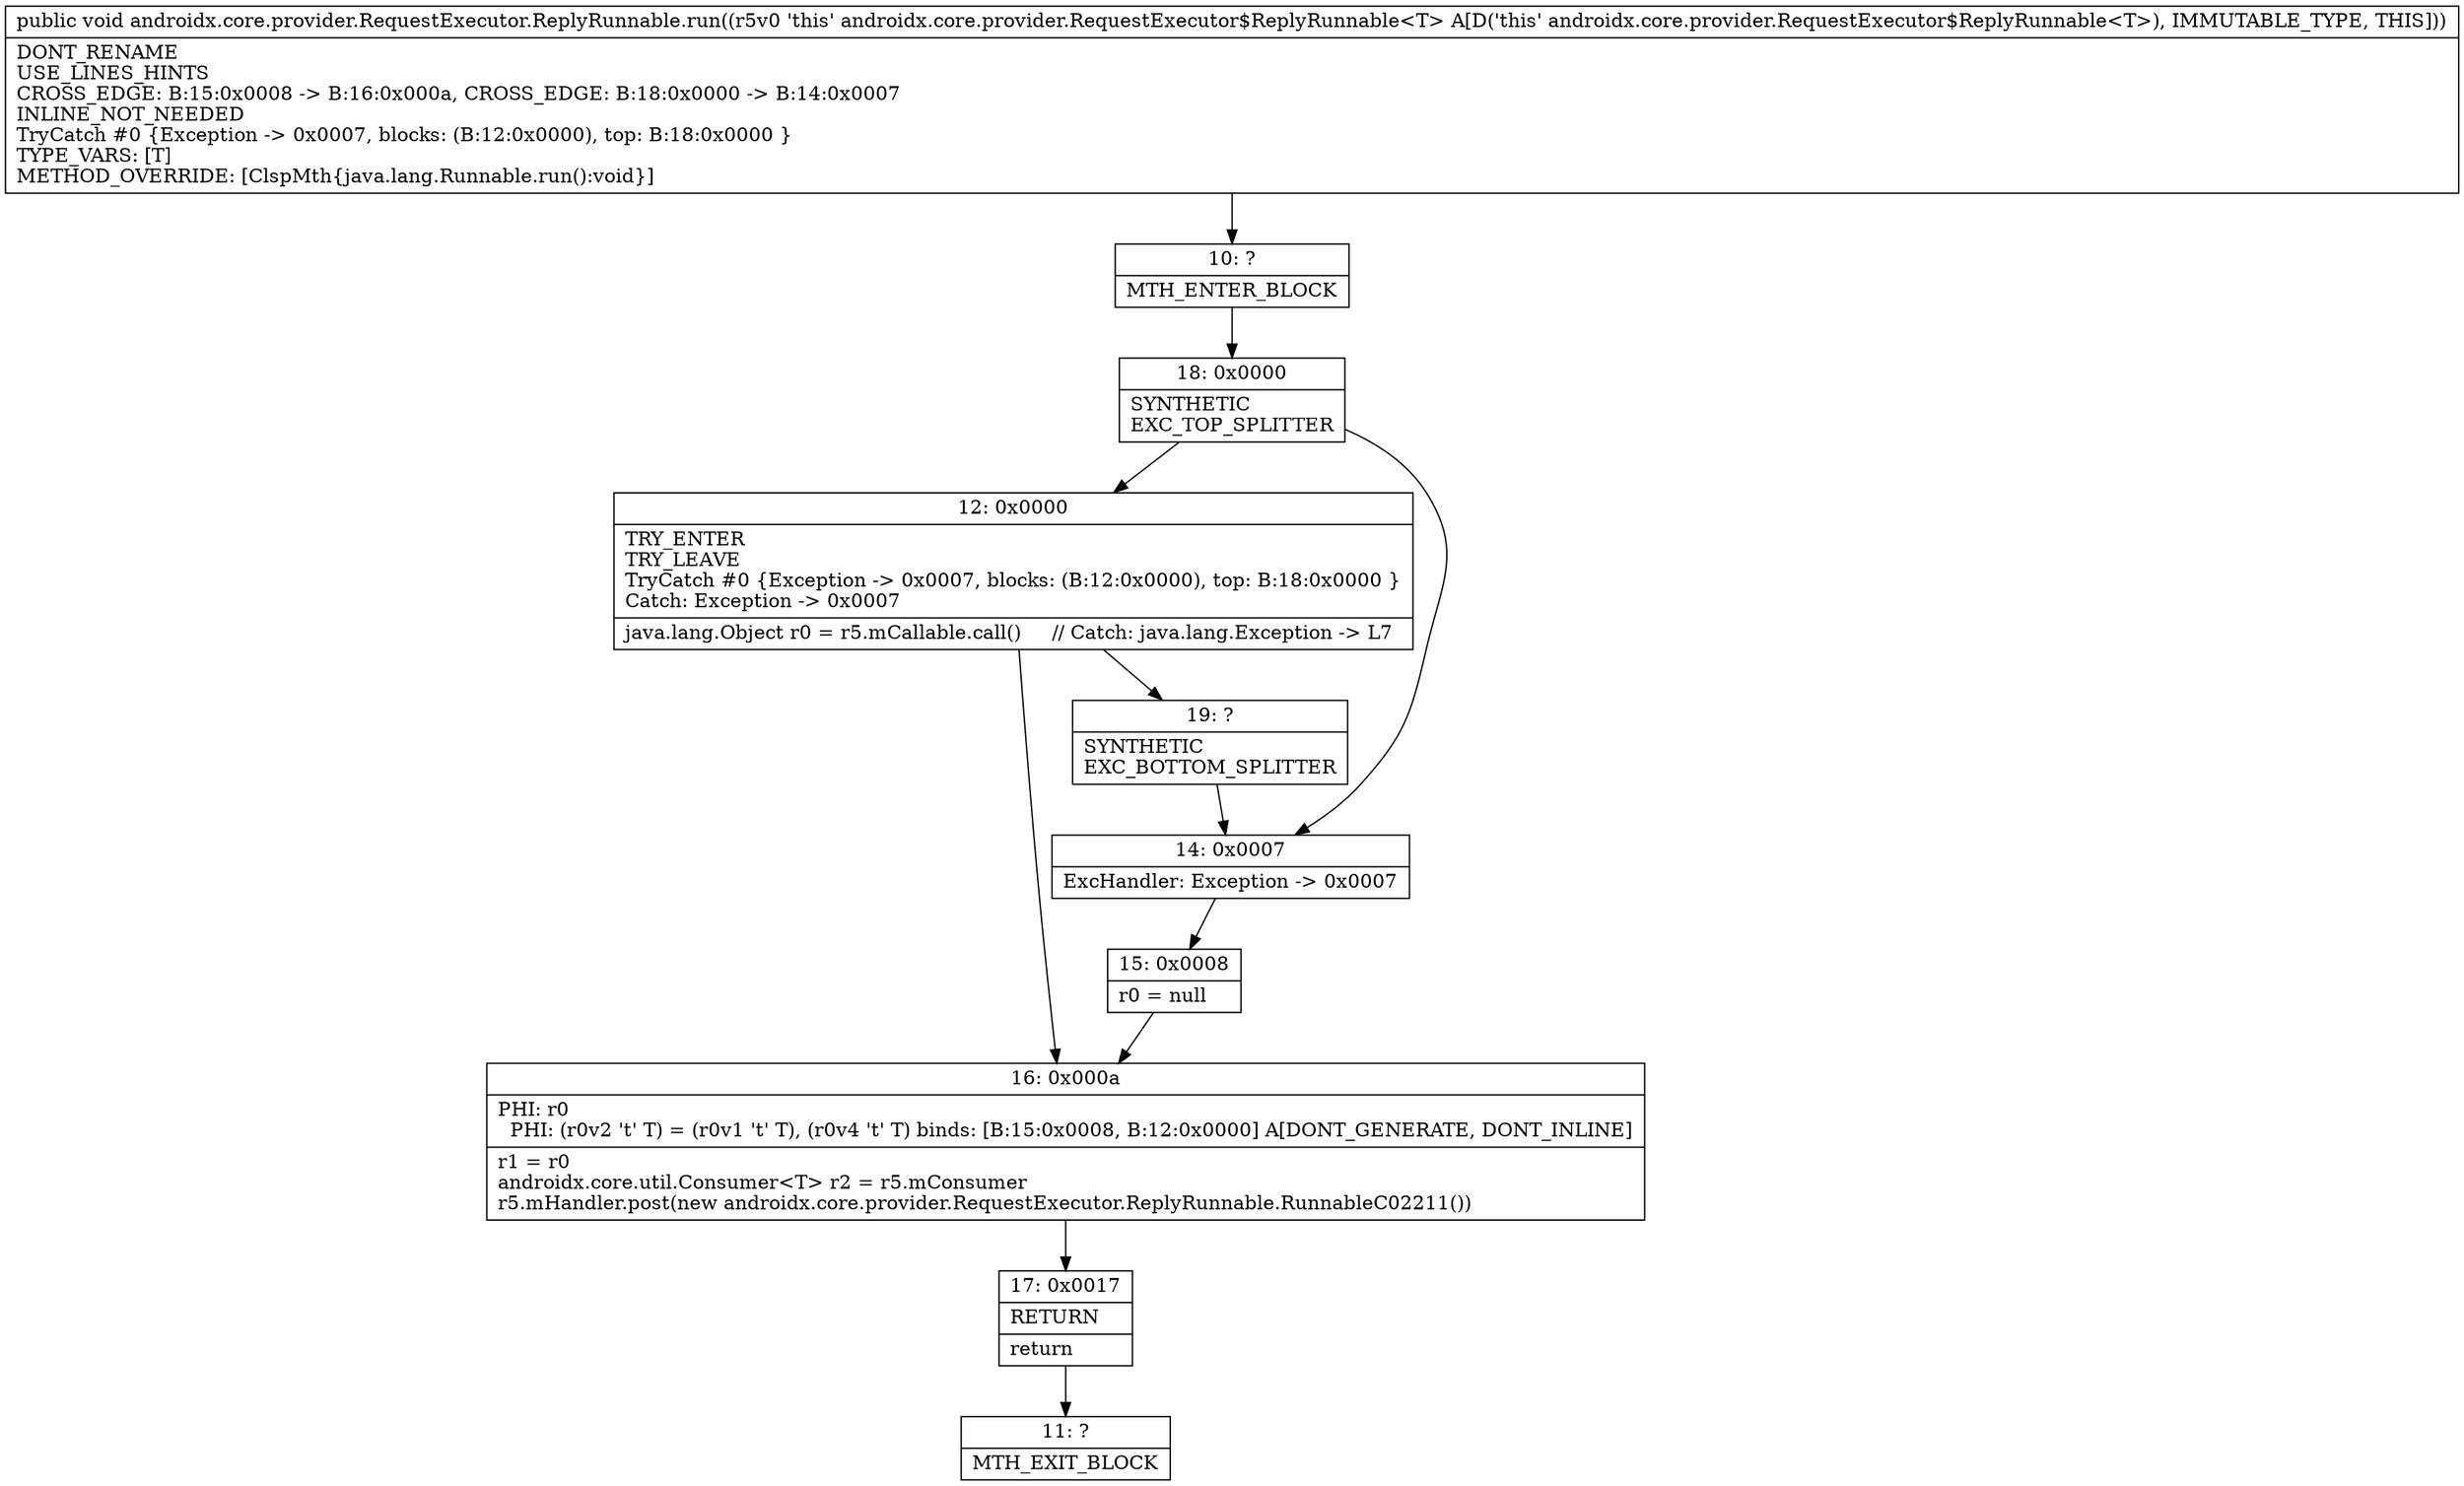 digraph "CFG forandroidx.core.provider.RequestExecutor.ReplyRunnable.run()V" {
Node_10 [shape=record,label="{10\:\ ?|MTH_ENTER_BLOCK\l}"];
Node_18 [shape=record,label="{18\:\ 0x0000|SYNTHETIC\lEXC_TOP_SPLITTER\l}"];
Node_12 [shape=record,label="{12\:\ 0x0000|TRY_ENTER\lTRY_LEAVE\lTryCatch #0 \{Exception \-\> 0x0007, blocks: (B:12:0x0000), top: B:18:0x0000 \}\lCatch: Exception \-\> 0x0007\l|java.lang.Object r0 = r5.mCallable.call()     \/\/ Catch: java.lang.Exception \-\> L7\l}"];
Node_16 [shape=record,label="{16\:\ 0x000a|PHI: r0 \l  PHI: (r0v2 't' T) = (r0v1 't' T), (r0v4 't' T) binds: [B:15:0x0008, B:12:0x0000] A[DONT_GENERATE, DONT_INLINE]\l|r1 = r0\landroidx.core.util.Consumer\<T\> r2 = r5.mConsumer\lr5.mHandler.post(new androidx.core.provider.RequestExecutor.ReplyRunnable.RunnableC02211())\l}"];
Node_17 [shape=record,label="{17\:\ 0x0017|RETURN\l|return\l}"];
Node_11 [shape=record,label="{11\:\ ?|MTH_EXIT_BLOCK\l}"];
Node_19 [shape=record,label="{19\:\ ?|SYNTHETIC\lEXC_BOTTOM_SPLITTER\l}"];
Node_14 [shape=record,label="{14\:\ 0x0007|ExcHandler: Exception \-\> 0x0007\l}"];
Node_15 [shape=record,label="{15\:\ 0x0008|r0 = null\l}"];
MethodNode[shape=record,label="{public void androidx.core.provider.RequestExecutor.ReplyRunnable.run((r5v0 'this' androidx.core.provider.RequestExecutor$ReplyRunnable\<T\> A[D('this' androidx.core.provider.RequestExecutor$ReplyRunnable\<T\>), IMMUTABLE_TYPE, THIS]))  | DONT_RENAME\lUSE_LINES_HINTS\lCROSS_EDGE: B:15:0x0008 \-\> B:16:0x000a, CROSS_EDGE: B:18:0x0000 \-\> B:14:0x0007\lINLINE_NOT_NEEDED\lTryCatch #0 \{Exception \-\> 0x0007, blocks: (B:12:0x0000), top: B:18:0x0000 \}\lTYPE_VARS: [T]\lMETHOD_OVERRIDE: [ClspMth\{java.lang.Runnable.run():void\}]\l}"];
MethodNode -> Node_10;Node_10 -> Node_18;
Node_18 -> Node_12;
Node_18 -> Node_14;
Node_12 -> Node_16;
Node_12 -> Node_19;
Node_16 -> Node_17;
Node_17 -> Node_11;
Node_19 -> Node_14;
Node_14 -> Node_15;
Node_15 -> Node_16;
}

